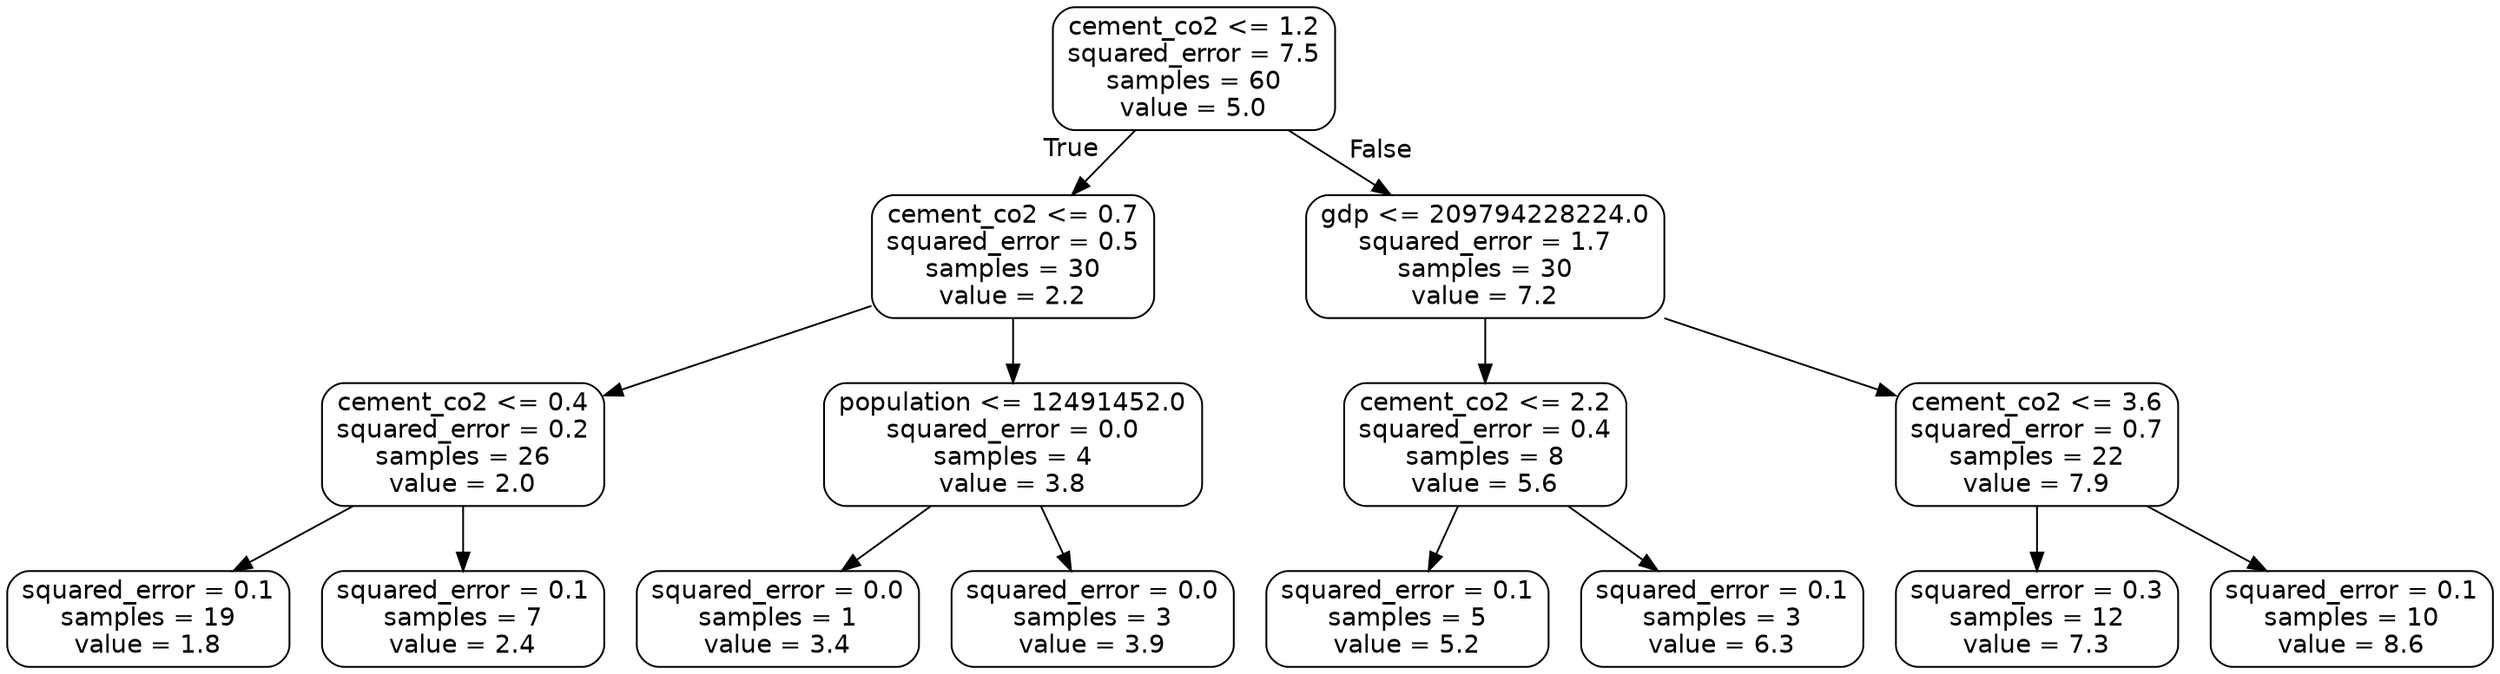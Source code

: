 digraph Tree {
node [shape=box, style="rounded", color="black", fontname="helvetica"] ;
edge [fontname="helvetica"] ;
0 [label="cement_co2 <= 1.2\nsquared_error = 7.5\nsamples = 60\nvalue = 5.0"] ;
1 [label="cement_co2 <= 0.7\nsquared_error = 0.5\nsamples = 30\nvalue = 2.2"] ;
0 -> 1 [labeldistance=2.5, labelangle=45, headlabel="True"] ;
2 [label="cement_co2 <= 0.4\nsquared_error = 0.2\nsamples = 26\nvalue = 2.0"] ;
1 -> 2 ;
3 [label="squared_error = 0.1\nsamples = 19\nvalue = 1.8"] ;
2 -> 3 ;
4 [label="squared_error = 0.1\nsamples = 7\nvalue = 2.4"] ;
2 -> 4 ;
5 [label="population <= 12491452.0\nsquared_error = 0.0\nsamples = 4\nvalue = 3.8"] ;
1 -> 5 ;
6 [label="squared_error = 0.0\nsamples = 1\nvalue = 3.4"] ;
5 -> 6 ;
7 [label="squared_error = 0.0\nsamples = 3\nvalue = 3.9"] ;
5 -> 7 ;
8 [label="gdp <= 209794228224.0\nsquared_error = 1.7\nsamples = 30\nvalue = 7.2"] ;
0 -> 8 [labeldistance=2.5, labelangle=-45, headlabel="False"] ;
9 [label="cement_co2 <= 2.2\nsquared_error = 0.4\nsamples = 8\nvalue = 5.6"] ;
8 -> 9 ;
10 [label="squared_error = 0.1\nsamples = 5\nvalue = 5.2"] ;
9 -> 10 ;
11 [label="squared_error = 0.1\nsamples = 3\nvalue = 6.3"] ;
9 -> 11 ;
12 [label="cement_co2 <= 3.6\nsquared_error = 0.7\nsamples = 22\nvalue = 7.9"] ;
8 -> 12 ;
13 [label="squared_error = 0.3\nsamples = 12\nvalue = 7.3"] ;
12 -> 13 ;
14 [label="squared_error = 0.1\nsamples = 10\nvalue = 8.6"] ;
12 -> 14 ;
}